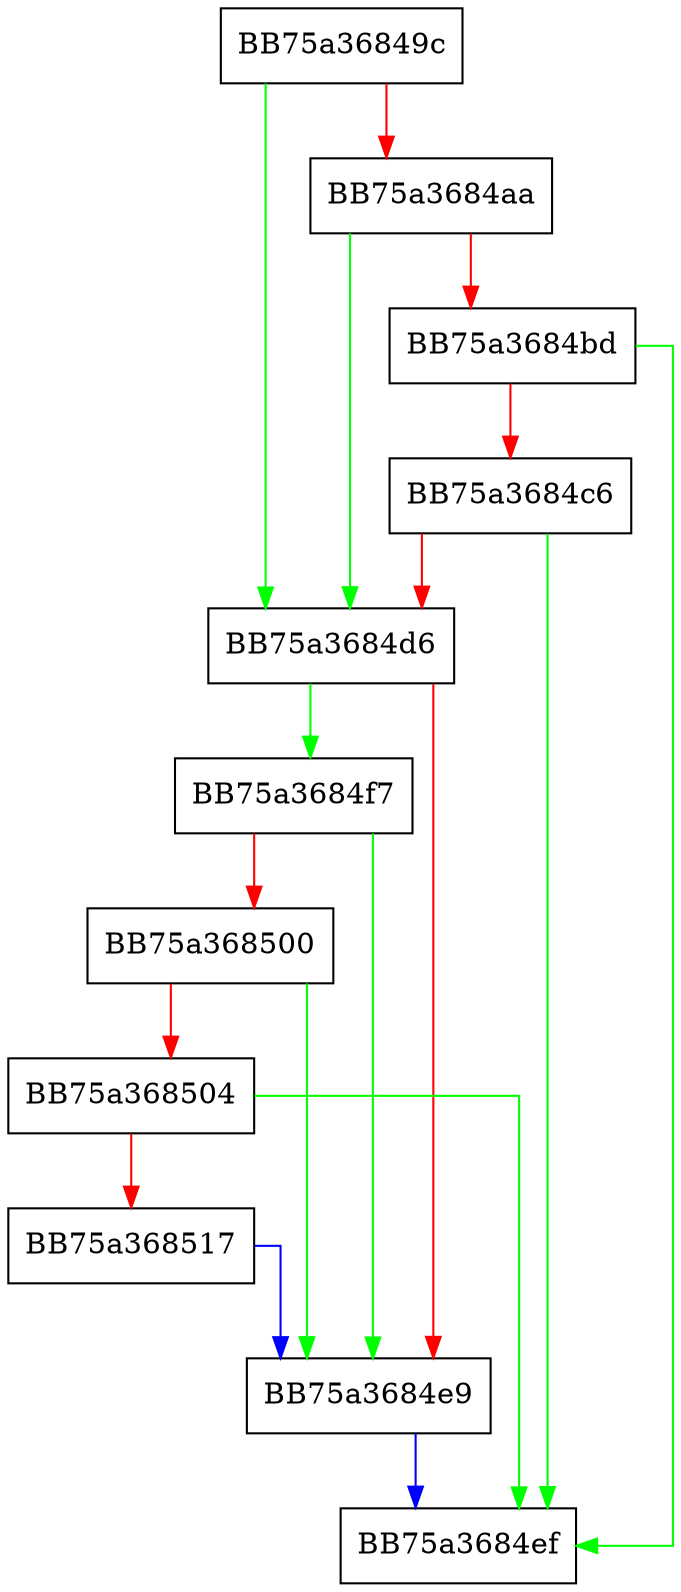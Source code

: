digraph GetFriendlyRequiredFlags {
  node [shape="box"];
  graph [splines=ortho];
  BB75a36849c -> BB75a3684d6 [color="green"];
  BB75a36849c -> BB75a3684aa [color="red"];
  BB75a3684aa -> BB75a3684d6 [color="green"];
  BB75a3684aa -> BB75a3684bd [color="red"];
  BB75a3684bd -> BB75a3684ef [color="green"];
  BB75a3684bd -> BB75a3684c6 [color="red"];
  BB75a3684c6 -> BB75a3684ef [color="green"];
  BB75a3684c6 -> BB75a3684d6 [color="red"];
  BB75a3684d6 -> BB75a3684f7 [color="green"];
  BB75a3684d6 -> BB75a3684e9 [color="red"];
  BB75a3684e9 -> BB75a3684ef [color="blue"];
  BB75a3684f7 -> BB75a3684e9 [color="green"];
  BB75a3684f7 -> BB75a368500 [color="red"];
  BB75a368500 -> BB75a3684e9 [color="green"];
  BB75a368500 -> BB75a368504 [color="red"];
  BB75a368504 -> BB75a3684ef [color="green"];
  BB75a368504 -> BB75a368517 [color="red"];
  BB75a368517 -> BB75a3684e9 [color="blue"];
}